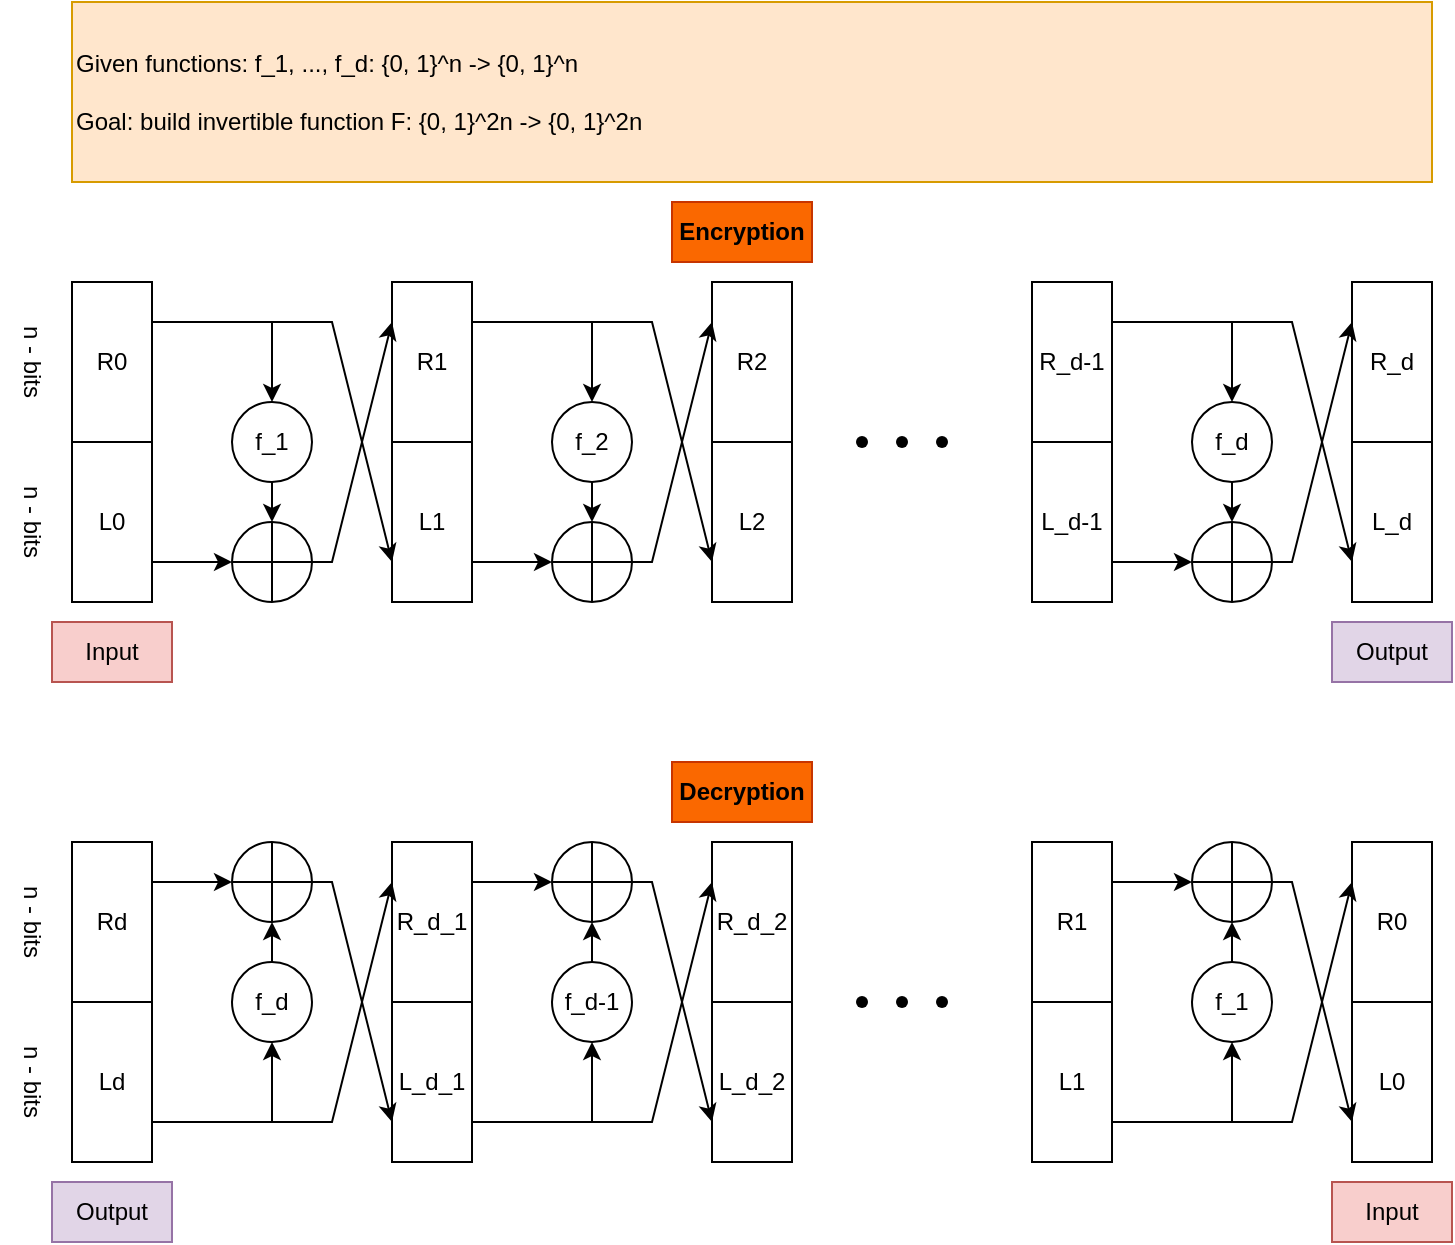 <mxfile version="24.7.17">
  <diagram name="Page-1" id="2toNjIWomYHwG9U7zmLJ">
    <mxGraphModel dx="1364" dy="758" grid="1" gridSize="10" guides="1" tooltips="1" connect="1" arrows="1" fold="1" page="1" pageScale="1" pageWidth="850" pageHeight="1100" math="0" shadow="0">
      <root>
        <mxCell id="0" />
        <mxCell id="1" parent="0" />
        <mxCell id="lbHIWRgdnRPEPSIfCZuF-1" value="R0" style="rounded=0;whiteSpace=wrap;html=1;" vertex="1" parent="1">
          <mxGeometry x="40" y="160" width="40" height="80" as="geometry" />
        </mxCell>
        <mxCell id="lbHIWRgdnRPEPSIfCZuF-2" value="L0" style="rounded=0;whiteSpace=wrap;html=1;" vertex="1" parent="1">
          <mxGeometry x="40" y="240" width="40" height="80" as="geometry" />
        </mxCell>
        <mxCell id="lbHIWRgdnRPEPSIfCZuF-3" value="R1" style="rounded=0;whiteSpace=wrap;html=1;" vertex="1" parent="1">
          <mxGeometry x="200" y="160" width="40" height="80" as="geometry" />
        </mxCell>
        <mxCell id="lbHIWRgdnRPEPSIfCZuF-4" value="L1" style="rounded=0;whiteSpace=wrap;html=1;" vertex="1" parent="1">
          <mxGeometry x="200" y="240" width="40" height="80" as="geometry" />
        </mxCell>
        <mxCell id="lbHIWRgdnRPEPSIfCZuF-5" value="R2" style="rounded=0;whiteSpace=wrap;html=1;" vertex="1" parent="1">
          <mxGeometry x="360" y="160" width="40" height="80" as="geometry" />
        </mxCell>
        <mxCell id="lbHIWRgdnRPEPSIfCZuF-6" value="L2" style="rounded=0;whiteSpace=wrap;html=1;" vertex="1" parent="1">
          <mxGeometry x="360" y="240" width="40" height="80" as="geometry" />
        </mxCell>
        <mxCell id="lbHIWRgdnRPEPSIfCZuF-7" value="R_d-1" style="rounded=0;whiteSpace=wrap;html=1;" vertex="1" parent="1">
          <mxGeometry x="520" y="160" width="40" height="80" as="geometry" />
        </mxCell>
        <mxCell id="lbHIWRgdnRPEPSIfCZuF-8" value="L_d-1" style="rounded=0;whiteSpace=wrap;html=1;" vertex="1" parent="1">
          <mxGeometry x="520" y="240" width="40" height="80" as="geometry" />
        </mxCell>
        <mxCell id="lbHIWRgdnRPEPSIfCZuF-9" value="R_d" style="rounded=0;whiteSpace=wrap;html=1;" vertex="1" parent="1">
          <mxGeometry x="680" y="160" width="40" height="80" as="geometry" />
        </mxCell>
        <mxCell id="lbHIWRgdnRPEPSIfCZuF-10" value="L_d" style="rounded=0;whiteSpace=wrap;html=1;" vertex="1" parent="1">
          <mxGeometry x="680" y="240" width="40" height="80" as="geometry" />
        </mxCell>
        <mxCell id="lbHIWRgdnRPEPSIfCZuF-11" value="" style="shape=waypoint;sketch=0;fillStyle=solid;size=6;pointerEvents=1;points=[];fillColor=none;resizable=0;rotatable=0;perimeter=centerPerimeter;snapToPoint=1;" vertex="1" parent="1">
          <mxGeometry x="425" y="230" width="20" height="20" as="geometry" />
        </mxCell>
        <mxCell id="lbHIWRgdnRPEPSIfCZuF-12" value="" style="shape=waypoint;sketch=0;fillStyle=solid;size=6;pointerEvents=1;points=[];fillColor=none;resizable=0;rotatable=0;perimeter=centerPerimeter;snapToPoint=1;" vertex="1" parent="1">
          <mxGeometry x="445" y="230" width="20" height="20" as="geometry" />
        </mxCell>
        <mxCell id="lbHIWRgdnRPEPSIfCZuF-13" value="" style="shape=waypoint;sketch=0;fillStyle=solid;size=6;pointerEvents=1;points=[];fillColor=none;resizable=0;rotatable=0;perimeter=centerPerimeter;snapToPoint=1;" vertex="1" parent="1">
          <mxGeometry x="465" y="230" width="20" height="20" as="geometry" />
        </mxCell>
        <mxCell id="lbHIWRgdnRPEPSIfCZuF-14" value="&lt;div&gt;Given functions: f_1, ..., f_d: {0, 1}^n -&amp;gt; {0, 1}^n&lt;/div&gt;&lt;div&gt;&lt;br&gt;&lt;/div&gt;&lt;div&gt;Goal: build invertible function F: {0, 1}^2n -&amp;gt; {0, 1}^2n&lt;br&gt;&lt;/div&gt;" style="text;html=1;align=left;verticalAlign=middle;whiteSpace=wrap;rounded=0;fillColor=#ffe6cc;strokeColor=#d79b00;" vertex="1" parent="1">
          <mxGeometry x="40" y="20" width="680" height="90" as="geometry" />
        </mxCell>
        <mxCell id="lbHIWRgdnRPEPSIfCZuF-15" value="f_1" style="ellipse;whiteSpace=wrap;html=1;aspect=fixed;" vertex="1" parent="1">
          <mxGeometry x="120" y="220" width="40" height="40" as="geometry" />
        </mxCell>
        <mxCell id="lbHIWRgdnRPEPSIfCZuF-17" value="" style="endArrow=classic;html=1;rounded=0;exitX=1;exitY=0.25;exitDx=0;exitDy=0;entryX=0;entryY=0.75;entryDx=0;entryDy=0;" edge="1" parent="1" source="lbHIWRgdnRPEPSIfCZuF-1" target="lbHIWRgdnRPEPSIfCZuF-4">
          <mxGeometry width="50" height="50" relative="1" as="geometry">
            <mxPoint x="360" y="360" as="sourcePoint" />
            <mxPoint x="410" y="310" as="targetPoint" />
            <Array as="points">
              <mxPoint x="170" y="180" />
            </Array>
          </mxGeometry>
        </mxCell>
        <mxCell id="lbHIWRgdnRPEPSIfCZuF-18" value="" style="endArrow=classic;html=1;rounded=0;exitX=1;exitY=0.75;exitDx=0;exitDy=0;" edge="1" parent="1" source="lbHIWRgdnRPEPSIfCZuF-2">
          <mxGeometry width="50" height="50" relative="1" as="geometry">
            <mxPoint x="360" y="360" as="sourcePoint" />
            <mxPoint x="120" y="300" as="targetPoint" />
          </mxGeometry>
        </mxCell>
        <mxCell id="lbHIWRgdnRPEPSIfCZuF-19" value="" style="endArrow=classic;html=1;rounded=0;entryX=0.5;entryY=0;entryDx=0;entryDy=0;" edge="1" parent="1" target="lbHIWRgdnRPEPSIfCZuF-15">
          <mxGeometry width="50" height="50" relative="1" as="geometry">
            <mxPoint x="140" y="180" as="sourcePoint" />
            <mxPoint x="410" y="310" as="targetPoint" />
          </mxGeometry>
        </mxCell>
        <mxCell id="lbHIWRgdnRPEPSIfCZuF-20" value="" style="shape=orEllipse;perimeter=ellipsePerimeter;whiteSpace=wrap;html=1;backgroundOutline=1;" vertex="1" parent="1">
          <mxGeometry x="120" y="280" width="40" height="40" as="geometry" />
        </mxCell>
        <mxCell id="lbHIWRgdnRPEPSIfCZuF-21" value="" style="endArrow=classic;html=1;rounded=0;exitX=1;exitY=0.5;exitDx=0;exitDy=0;entryX=0;entryY=0.25;entryDx=0;entryDy=0;" edge="1" parent="1" source="lbHIWRgdnRPEPSIfCZuF-20" target="lbHIWRgdnRPEPSIfCZuF-3">
          <mxGeometry width="50" height="50" relative="1" as="geometry">
            <mxPoint x="360" y="360" as="sourcePoint" />
            <mxPoint x="410" y="310" as="targetPoint" />
            <Array as="points">
              <mxPoint x="170" y="300" />
            </Array>
          </mxGeometry>
        </mxCell>
        <mxCell id="lbHIWRgdnRPEPSIfCZuF-22" value="" style="endArrow=classic;html=1;rounded=0;exitX=0.5;exitY=1;exitDx=0;exitDy=0;entryX=0.5;entryY=0;entryDx=0;entryDy=0;" edge="1" parent="1" source="lbHIWRgdnRPEPSIfCZuF-15" target="lbHIWRgdnRPEPSIfCZuF-20">
          <mxGeometry width="50" height="50" relative="1" as="geometry">
            <mxPoint x="360" y="360" as="sourcePoint" />
            <mxPoint x="410" y="310" as="targetPoint" />
          </mxGeometry>
        </mxCell>
        <mxCell id="lbHIWRgdnRPEPSIfCZuF-23" value="n - bits" style="text;html=1;align=center;verticalAlign=middle;whiteSpace=wrap;rounded=0;rotation=90;" vertex="1" parent="1">
          <mxGeometry x="-10" y="185" width="60" height="30" as="geometry" />
        </mxCell>
        <mxCell id="lbHIWRgdnRPEPSIfCZuF-24" value="n - bits" style="text;html=1;align=center;verticalAlign=middle;whiteSpace=wrap;rounded=0;rotation=90;" vertex="1" parent="1">
          <mxGeometry x="-10" y="265" width="60" height="30" as="geometry" />
        </mxCell>
        <mxCell id="lbHIWRgdnRPEPSIfCZuF-25" value="f_2" style="ellipse;whiteSpace=wrap;html=1;aspect=fixed;" vertex="1" parent="1">
          <mxGeometry x="280" y="220" width="40" height="40" as="geometry" />
        </mxCell>
        <mxCell id="lbHIWRgdnRPEPSIfCZuF-26" value="" style="endArrow=classic;html=1;rounded=0;exitX=1;exitY=0.25;exitDx=0;exitDy=0;entryX=0;entryY=0.75;entryDx=0;entryDy=0;" edge="1" parent="1">
          <mxGeometry width="50" height="50" relative="1" as="geometry">
            <mxPoint x="240" y="180" as="sourcePoint" />
            <mxPoint x="360" y="300" as="targetPoint" />
            <Array as="points">
              <mxPoint x="330" y="180" />
            </Array>
          </mxGeometry>
        </mxCell>
        <mxCell id="lbHIWRgdnRPEPSIfCZuF-27" value="" style="endArrow=classic;html=1;rounded=0;exitX=1;exitY=0.75;exitDx=0;exitDy=0;" edge="1" parent="1">
          <mxGeometry width="50" height="50" relative="1" as="geometry">
            <mxPoint x="240" y="300" as="sourcePoint" />
            <mxPoint x="280" y="300" as="targetPoint" />
          </mxGeometry>
        </mxCell>
        <mxCell id="lbHIWRgdnRPEPSIfCZuF-28" value="" style="endArrow=classic;html=1;rounded=0;entryX=0.5;entryY=0;entryDx=0;entryDy=0;" edge="1" parent="1" target="lbHIWRgdnRPEPSIfCZuF-25">
          <mxGeometry width="50" height="50" relative="1" as="geometry">
            <mxPoint x="300" y="180" as="sourcePoint" />
            <mxPoint x="570" y="310" as="targetPoint" />
          </mxGeometry>
        </mxCell>
        <mxCell id="lbHIWRgdnRPEPSIfCZuF-29" value="" style="shape=orEllipse;perimeter=ellipsePerimeter;whiteSpace=wrap;html=1;backgroundOutline=1;" vertex="1" parent="1">
          <mxGeometry x="280" y="280" width="40" height="40" as="geometry" />
        </mxCell>
        <mxCell id="lbHIWRgdnRPEPSIfCZuF-30" value="" style="endArrow=classic;html=1;rounded=0;exitX=1;exitY=0.5;exitDx=0;exitDy=0;entryX=0;entryY=0.25;entryDx=0;entryDy=0;" edge="1" parent="1" source="lbHIWRgdnRPEPSIfCZuF-29">
          <mxGeometry width="50" height="50" relative="1" as="geometry">
            <mxPoint x="520" y="360" as="sourcePoint" />
            <mxPoint x="360" y="180" as="targetPoint" />
            <Array as="points">
              <mxPoint x="330" y="300" />
            </Array>
          </mxGeometry>
        </mxCell>
        <mxCell id="lbHIWRgdnRPEPSIfCZuF-31" value="" style="endArrow=classic;html=1;rounded=0;exitX=0.5;exitY=1;exitDx=0;exitDy=0;entryX=0.5;entryY=0;entryDx=0;entryDy=0;" edge="1" parent="1" source="lbHIWRgdnRPEPSIfCZuF-25" target="lbHIWRgdnRPEPSIfCZuF-29">
          <mxGeometry width="50" height="50" relative="1" as="geometry">
            <mxPoint x="520" y="360" as="sourcePoint" />
            <mxPoint x="570" y="310" as="targetPoint" />
          </mxGeometry>
        </mxCell>
        <mxCell id="lbHIWRgdnRPEPSIfCZuF-32" value="f_d" style="ellipse;whiteSpace=wrap;html=1;aspect=fixed;" vertex="1" parent="1">
          <mxGeometry x="600" y="220" width="40" height="40" as="geometry" />
        </mxCell>
        <mxCell id="lbHIWRgdnRPEPSIfCZuF-33" value="" style="endArrow=classic;html=1;rounded=0;exitX=1;exitY=0.25;exitDx=0;exitDy=0;entryX=0;entryY=0.75;entryDx=0;entryDy=0;" edge="1" parent="1">
          <mxGeometry width="50" height="50" relative="1" as="geometry">
            <mxPoint x="560" y="180" as="sourcePoint" />
            <mxPoint x="680" y="300" as="targetPoint" />
            <Array as="points">
              <mxPoint x="650" y="180" />
            </Array>
          </mxGeometry>
        </mxCell>
        <mxCell id="lbHIWRgdnRPEPSIfCZuF-34" value="" style="endArrow=classic;html=1;rounded=0;exitX=1;exitY=0.75;exitDx=0;exitDy=0;" edge="1" parent="1">
          <mxGeometry width="50" height="50" relative="1" as="geometry">
            <mxPoint x="560" y="300" as="sourcePoint" />
            <mxPoint x="600" y="300" as="targetPoint" />
          </mxGeometry>
        </mxCell>
        <mxCell id="lbHIWRgdnRPEPSIfCZuF-35" value="" style="endArrow=classic;html=1;rounded=0;entryX=0.5;entryY=0;entryDx=0;entryDy=0;" edge="1" parent="1" target="lbHIWRgdnRPEPSIfCZuF-32">
          <mxGeometry width="50" height="50" relative="1" as="geometry">
            <mxPoint x="620" y="180" as="sourcePoint" />
            <mxPoint x="890" y="310" as="targetPoint" />
          </mxGeometry>
        </mxCell>
        <mxCell id="lbHIWRgdnRPEPSIfCZuF-36" value="" style="shape=orEllipse;perimeter=ellipsePerimeter;whiteSpace=wrap;html=1;backgroundOutline=1;" vertex="1" parent="1">
          <mxGeometry x="600" y="280" width="40" height="40" as="geometry" />
        </mxCell>
        <mxCell id="lbHIWRgdnRPEPSIfCZuF-37" value="" style="endArrow=classic;html=1;rounded=0;exitX=1;exitY=0.5;exitDx=0;exitDy=0;entryX=0;entryY=0.25;entryDx=0;entryDy=0;" edge="1" parent="1" source="lbHIWRgdnRPEPSIfCZuF-36">
          <mxGeometry width="50" height="50" relative="1" as="geometry">
            <mxPoint x="840" y="360" as="sourcePoint" />
            <mxPoint x="680" y="180" as="targetPoint" />
            <Array as="points">
              <mxPoint x="650" y="300" />
            </Array>
          </mxGeometry>
        </mxCell>
        <mxCell id="lbHIWRgdnRPEPSIfCZuF-38" value="" style="endArrow=classic;html=1;rounded=0;exitX=0.5;exitY=1;exitDx=0;exitDy=0;entryX=0.5;entryY=0;entryDx=0;entryDy=0;" edge="1" parent="1" source="lbHIWRgdnRPEPSIfCZuF-32" target="lbHIWRgdnRPEPSIfCZuF-36">
          <mxGeometry width="50" height="50" relative="1" as="geometry">
            <mxPoint x="840" y="360" as="sourcePoint" />
            <mxPoint x="890" y="310" as="targetPoint" />
          </mxGeometry>
        </mxCell>
        <mxCell id="lbHIWRgdnRPEPSIfCZuF-39" value="Input" style="text;html=1;align=center;verticalAlign=middle;whiteSpace=wrap;rounded=0;fillColor=#f8cecc;strokeColor=#b85450;" vertex="1" parent="1">
          <mxGeometry x="30" y="330" width="60" height="30" as="geometry" />
        </mxCell>
        <mxCell id="lbHIWRgdnRPEPSIfCZuF-40" value="Output" style="text;html=1;align=center;verticalAlign=middle;whiteSpace=wrap;rounded=0;fillColor=#e1d5e7;strokeColor=#9673a6;" vertex="1" parent="1">
          <mxGeometry x="670" y="330" width="60" height="30" as="geometry" />
        </mxCell>
        <mxCell id="lbHIWRgdnRPEPSIfCZuF-84" style="edgeStyle=orthogonalEdgeStyle;rounded=0;orthogonalLoop=1;jettySize=auto;html=1;exitX=1;exitY=0.25;exitDx=0;exitDy=0;entryX=0.5;entryY=1;entryDx=0;entryDy=0;" edge="1" parent="1" source="lbHIWRgdnRPEPSIfCZuF-41" target="lbHIWRgdnRPEPSIfCZuF-58">
          <mxGeometry relative="1" as="geometry" />
        </mxCell>
        <mxCell id="lbHIWRgdnRPEPSIfCZuF-41" value="Rd" style="rounded=0;whiteSpace=wrap;html=1;" vertex="1" parent="1">
          <mxGeometry x="40" y="440" width="40" height="80" as="geometry" />
        </mxCell>
        <mxCell id="lbHIWRgdnRPEPSIfCZuF-42" value="Ld" style="rounded=0;whiteSpace=wrap;html=1;" vertex="1" parent="1">
          <mxGeometry x="40" y="520" width="40" height="80" as="geometry" />
        </mxCell>
        <mxCell id="lbHIWRgdnRPEPSIfCZuF-89" style="edgeStyle=orthogonalEdgeStyle;rounded=0;orthogonalLoop=1;jettySize=auto;html=1;exitX=1;exitY=0.25;exitDx=0;exitDy=0;entryX=0;entryY=0.5;entryDx=0;entryDy=0;" edge="1" parent="1" source="lbHIWRgdnRPEPSIfCZuF-43" target="lbHIWRgdnRPEPSIfCZuF-67">
          <mxGeometry relative="1" as="geometry" />
        </mxCell>
        <mxCell id="lbHIWRgdnRPEPSIfCZuF-43" value="R_d_1" style="rounded=0;whiteSpace=wrap;html=1;" vertex="1" parent="1">
          <mxGeometry x="200" y="440" width="40" height="80" as="geometry" />
        </mxCell>
        <mxCell id="lbHIWRgdnRPEPSIfCZuF-44" value="L_d_1" style="rounded=0;whiteSpace=wrap;html=1;" vertex="1" parent="1">
          <mxGeometry x="200" y="520" width="40" height="80" as="geometry" />
        </mxCell>
        <mxCell id="lbHIWRgdnRPEPSIfCZuF-45" value="R_d_2" style="rounded=0;whiteSpace=wrap;html=1;" vertex="1" parent="1">
          <mxGeometry x="360" y="440" width="40" height="80" as="geometry" />
        </mxCell>
        <mxCell id="lbHIWRgdnRPEPSIfCZuF-46" value="L_d_2" style="rounded=0;whiteSpace=wrap;html=1;" vertex="1" parent="1">
          <mxGeometry x="360" y="520" width="40" height="80" as="geometry" />
        </mxCell>
        <mxCell id="lbHIWRgdnRPEPSIfCZuF-93" style="edgeStyle=orthogonalEdgeStyle;rounded=0;orthogonalLoop=1;jettySize=auto;html=1;exitX=1;exitY=0.25;exitDx=0;exitDy=0;entryX=0;entryY=0.5;entryDx=0;entryDy=0;" edge="1" parent="1" source="lbHIWRgdnRPEPSIfCZuF-47" target="lbHIWRgdnRPEPSIfCZuF-74">
          <mxGeometry relative="1" as="geometry" />
        </mxCell>
        <mxCell id="lbHIWRgdnRPEPSIfCZuF-47" value="R1" style="rounded=0;whiteSpace=wrap;html=1;" vertex="1" parent="1">
          <mxGeometry x="520" y="440" width="40" height="80" as="geometry" />
        </mxCell>
        <mxCell id="lbHIWRgdnRPEPSIfCZuF-48" value="L1" style="rounded=0;whiteSpace=wrap;html=1;" vertex="1" parent="1">
          <mxGeometry x="520" y="520" width="40" height="80" as="geometry" />
        </mxCell>
        <mxCell id="lbHIWRgdnRPEPSIfCZuF-49" value="R0" style="rounded=0;whiteSpace=wrap;html=1;" vertex="1" parent="1">
          <mxGeometry x="680" y="440" width="40" height="80" as="geometry" />
        </mxCell>
        <mxCell id="lbHIWRgdnRPEPSIfCZuF-50" value="L0" style="rounded=0;whiteSpace=wrap;html=1;" vertex="1" parent="1">
          <mxGeometry x="680" y="520" width="40" height="80" as="geometry" />
        </mxCell>
        <mxCell id="lbHIWRgdnRPEPSIfCZuF-51" value="" style="shape=waypoint;sketch=0;fillStyle=solid;size=6;pointerEvents=1;points=[];fillColor=none;resizable=0;rotatable=0;perimeter=centerPerimeter;snapToPoint=1;" vertex="1" parent="1">
          <mxGeometry x="425" y="510" width="20" height="20" as="geometry" />
        </mxCell>
        <mxCell id="lbHIWRgdnRPEPSIfCZuF-52" value="" style="shape=waypoint;sketch=0;fillStyle=solid;size=6;pointerEvents=1;points=[];fillColor=none;resizable=0;rotatable=0;perimeter=centerPerimeter;snapToPoint=1;" vertex="1" parent="1">
          <mxGeometry x="445" y="510" width="20" height="20" as="geometry" />
        </mxCell>
        <mxCell id="lbHIWRgdnRPEPSIfCZuF-53" value="" style="shape=waypoint;sketch=0;fillStyle=solid;size=6;pointerEvents=1;points=[];fillColor=none;resizable=0;rotatable=0;perimeter=centerPerimeter;snapToPoint=1;" vertex="1" parent="1">
          <mxGeometry x="465" y="510" width="20" height="20" as="geometry" />
        </mxCell>
        <mxCell id="lbHIWRgdnRPEPSIfCZuF-83" style="edgeStyle=orthogonalEdgeStyle;rounded=0;orthogonalLoop=1;jettySize=auto;html=1;exitX=0.5;exitY=0;exitDx=0;exitDy=0;entryX=1;entryY=0.5;entryDx=0;entryDy=0;" edge="1" parent="1" source="lbHIWRgdnRPEPSIfCZuF-54" target="lbHIWRgdnRPEPSIfCZuF-58">
          <mxGeometry relative="1" as="geometry" />
        </mxCell>
        <mxCell id="lbHIWRgdnRPEPSIfCZuF-54" value="f_d" style="ellipse;whiteSpace=wrap;html=1;aspect=fixed;" vertex="1" parent="1">
          <mxGeometry x="120" y="500" width="40" height="40" as="geometry" />
        </mxCell>
        <mxCell id="lbHIWRgdnRPEPSIfCZuF-58" value="" style="shape=orEllipse;perimeter=ellipsePerimeter;whiteSpace=wrap;html=1;backgroundOutline=1;direction=south;" vertex="1" parent="1">
          <mxGeometry x="120" y="440" width="40" height="40" as="geometry" />
        </mxCell>
        <mxCell id="lbHIWRgdnRPEPSIfCZuF-61" value="n - bits" style="text;html=1;align=center;verticalAlign=middle;whiteSpace=wrap;rounded=0;rotation=90;" vertex="1" parent="1">
          <mxGeometry x="-10" y="465" width="60" height="30" as="geometry" />
        </mxCell>
        <mxCell id="lbHIWRgdnRPEPSIfCZuF-62" value="n - bits" style="text;html=1;align=center;verticalAlign=middle;whiteSpace=wrap;rounded=0;rotation=90;" vertex="1" parent="1">
          <mxGeometry x="-10" y="545" width="60" height="30" as="geometry" />
        </mxCell>
        <mxCell id="lbHIWRgdnRPEPSIfCZuF-90" style="edgeStyle=orthogonalEdgeStyle;rounded=0;orthogonalLoop=1;jettySize=auto;html=1;exitX=0.5;exitY=0;exitDx=0;exitDy=0;entryX=0.5;entryY=1;entryDx=0;entryDy=0;" edge="1" parent="1" source="lbHIWRgdnRPEPSIfCZuF-63" target="lbHIWRgdnRPEPSIfCZuF-67">
          <mxGeometry relative="1" as="geometry" />
        </mxCell>
        <mxCell id="lbHIWRgdnRPEPSIfCZuF-63" value="f_d-1" style="ellipse;whiteSpace=wrap;html=1;aspect=fixed;" vertex="1" parent="1">
          <mxGeometry x="280" y="500" width="40" height="40" as="geometry" />
        </mxCell>
        <mxCell id="lbHIWRgdnRPEPSIfCZuF-67" value="" style="shape=orEllipse;perimeter=ellipsePerimeter;whiteSpace=wrap;html=1;backgroundOutline=1;" vertex="1" parent="1">
          <mxGeometry x="280" y="440" width="40" height="40" as="geometry" />
        </mxCell>
        <mxCell id="lbHIWRgdnRPEPSIfCZuF-94" style="edgeStyle=orthogonalEdgeStyle;rounded=0;orthogonalLoop=1;jettySize=auto;html=1;exitX=0.5;exitY=0;exitDx=0;exitDy=0;entryX=0.5;entryY=1;entryDx=0;entryDy=0;" edge="1" parent="1" source="lbHIWRgdnRPEPSIfCZuF-70" target="lbHIWRgdnRPEPSIfCZuF-74">
          <mxGeometry relative="1" as="geometry" />
        </mxCell>
        <mxCell id="lbHIWRgdnRPEPSIfCZuF-70" value="f_1" style="ellipse;whiteSpace=wrap;html=1;aspect=fixed;" vertex="1" parent="1">
          <mxGeometry x="600" y="500" width="40" height="40" as="geometry" />
        </mxCell>
        <mxCell id="lbHIWRgdnRPEPSIfCZuF-74" value="" style="shape=orEllipse;perimeter=ellipsePerimeter;whiteSpace=wrap;html=1;backgroundOutline=1;" vertex="1" parent="1">
          <mxGeometry x="600" y="440" width="40" height="40" as="geometry" />
        </mxCell>
        <mxCell id="lbHIWRgdnRPEPSIfCZuF-77" value="Output" style="text;html=1;align=center;verticalAlign=middle;whiteSpace=wrap;rounded=0;fillColor=#e1d5e7;strokeColor=#9673a6;" vertex="1" parent="1">
          <mxGeometry x="30" y="610" width="60" height="30" as="geometry" />
        </mxCell>
        <mxCell id="lbHIWRgdnRPEPSIfCZuF-78" value="Input" style="text;html=1;align=center;verticalAlign=middle;whiteSpace=wrap;rounded=0;fillColor=#f8cecc;strokeColor=#b85450;" vertex="1" parent="1">
          <mxGeometry x="670" y="610" width="60" height="30" as="geometry" />
        </mxCell>
        <mxCell id="lbHIWRgdnRPEPSIfCZuF-81" value="" style="endArrow=classic;html=1;rounded=0;exitX=1;exitY=0.75;exitDx=0;exitDy=0;entryX=0;entryY=0.25;entryDx=0;entryDy=0;" edge="1" parent="1" source="lbHIWRgdnRPEPSIfCZuF-42" target="lbHIWRgdnRPEPSIfCZuF-43">
          <mxGeometry width="50" height="50" relative="1" as="geometry">
            <mxPoint x="360" y="330" as="sourcePoint" />
            <mxPoint x="410" y="280" as="targetPoint" />
            <Array as="points">
              <mxPoint x="170" y="580" />
            </Array>
          </mxGeometry>
        </mxCell>
        <mxCell id="lbHIWRgdnRPEPSIfCZuF-82" value="" style="endArrow=classic;html=1;rounded=0;entryX=0.5;entryY=1;entryDx=0;entryDy=0;" edge="1" parent="1" target="lbHIWRgdnRPEPSIfCZuF-54">
          <mxGeometry width="50" height="50" relative="1" as="geometry">
            <mxPoint x="140" y="580" as="sourcePoint" />
            <mxPoint x="410" y="340" as="targetPoint" />
          </mxGeometry>
        </mxCell>
        <mxCell id="lbHIWRgdnRPEPSIfCZuF-87" value="" style="endArrow=classic;html=1;rounded=0;exitX=0.5;exitY=0;exitDx=0;exitDy=0;entryX=0;entryY=0.75;entryDx=0;entryDy=0;" edge="1" parent="1" source="lbHIWRgdnRPEPSIfCZuF-58" target="lbHIWRgdnRPEPSIfCZuF-44">
          <mxGeometry width="50" height="50" relative="1" as="geometry">
            <mxPoint x="360" y="390" as="sourcePoint" />
            <mxPoint x="410" y="340" as="targetPoint" />
            <Array as="points">
              <mxPoint x="170" y="460" />
            </Array>
          </mxGeometry>
        </mxCell>
        <mxCell id="lbHIWRgdnRPEPSIfCZuF-88" value="" style="endArrow=classic;html=1;rounded=0;exitX=1;exitY=0.75;exitDx=0;exitDy=0;entryX=0;entryY=0.25;entryDx=0;entryDy=0;" edge="1" parent="1" source="lbHIWRgdnRPEPSIfCZuF-44" target="lbHIWRgdnRPEPSIfCZuF-45">
          <mxGeometry width="50" height="50" relative="1" as="geometry">
            <mxPoint x="360" y="390" as="sourcePoint" />
            <mxPoint x="410" y="340" as="targetPoint" />
            <Array as="points">
              <mxPoint x="310" y="580" />
              <mxPoint x="330" y="580" />
            </Array>
          </mxGeometry>
        </mxCell>
        <mxCell id="lbHIWRgdnRPEPSIfCZuF-91" value="" style="endArrow=classic;html=1;rounded=0;entryX=0.5;entryY=1;entryDx=0;entryDy=0;" edge="1" parent="1" target="lbHIWRgdnRPEPSIfCZuF-63">
          <mxGeometry width="50" height="50" relative="1" as="geometry">
            <mxPoint x="300" y="580" as="sourcePoint" />
            <mxPoint x="410" y="340" as="targetPoint" />
          </mxGeometry>
        </mxCell>
        <mxCell id="lbHIWRgdnRPEPSIfCZuF-92" value="" style="endArrow=classic;html=1;rounded=0;exitX=1;exitY=0.5;exitDx=0;exitDy=0;entryX=0;entryY=0.75;entryDx=0;entryDy=0;" edge="1" parent="1" source="lbHIWRgdnRPEPSIfCZuF-67" target="lbHIWRgdnRPEPSIfCZuF-46">
          <mxGeometry width="50" height="50" relative="1" as="geometry">
            <mxPoint x="360" y="390" as="sourcePoint" />
            <mxPoint x="410" y="340" as="targetPoint" />
            <Array as="points">
              <mxPoint x="330" y="460" />
            </Array>
          </mxGeometry>
        </mxCell>
        <mxCell id="lbHIWRgdnRPEPSIfCZuF-95" value="" style="endArrow=classic;html=1;rounded=0;exitX=1;exitY=0.75;exitDx=0;exitDy=0;entryX=0;entryY=0.25;entryDx=0;entryDy=0;" edge="1" parent="1" source="lbHIWRgdnRPEPSIfCZuF-48" target="lbHIWRgdnRPEPSIfCZuF-49">
          <mxGeometry width="50" height="50" relative="1" as="geometry">
            <mxPoint x="360" y="390" as="sourcePoint" />
            <mxPoint x="410" y="340" as="targetPoint" />
            <Array as="points">
              <mxPoint x="620" y="580" />
              <mxPoint x="650" y="580" />
            </Array>
          </mxGeometry>
        </mxCell>
        <mxCell id="lbHIWRgdnRPEPSIfCZuF-96" value="" style="endArrow=classic;html=1;rounded=0;entryX=0;entryY=0.75;entryDx=0;entryDy=0;exitX=1;exitY=0.5;exitDx=0;exitDy=0;" edge="1" parent="1" source="lbHIWRgdnRPEPSIfCZuF-74" target="lbHIWRgdnRPEPSIfCZuF-50">
          <mxGeometry width="50" height="50" relative="1" as="geometry">
            <mxPoint x="360" y="390" as="sourcePoint" />
            <mxPoint x="410" y="340" as="targetPoint" />
            <Array as="points">
              <mxPoint x="650" y="460" />
            </Array>
          </mxGeometry>
        </mxCell>
        <mxCell id="lbHIWRgdnRPEPSIfCZuF-97" value="" style="endArrow=classic;html=1;rounded=0;entryX=0.5;entryY=1;entryDx=0;entryDy=0;" edge="1" parent="1" target="lbHIWRgdnRPEPSIfCZuF-70">
          <mxGeometry width="50" height="50" relative="1" as="geometry">
            <mxPoint x="620" y="580" as="sourcePoint" />
            <mxPoint x="410" y="340" as="targetPoint" />
          </mxGeometry>
        </mxCell>
        <mxCell id="lbHIWRgdnRPEPSIfCZuF-98" value="&lt;b&gt;Encryption&lt;/b&gt;" style="text;html=1;align=center;verticalAlign=middle;whiteSpace=wrap;rounded=0;fillColor=#fa6800;fontColor=#000000;strokeColor=#C73500;" vertex="1" parent="1">
          <mxGeometry x="340" y="120" width="70" height="30" as="geometry" />
        </mxCell>
        <mxCell id="lbHIWRgdnRPEPSIfCZuF-99" value="&lt;b&gt;Decryption&lt;/b&gt;" style="text;html=1;align=center;verticalAlign=middle;whiteSpace=wrap;rounded=0;fillColor=#fa6800;fontColor=#000000;strokeColor=#C73500;" vertex="1" parent="1">
          <mxGeometry x="340" y="400" width="70" height="30" as="geometry" />
        </mxCell>
      </root>
    </mxGraphModel>
  </diagram>
</mxfile>
